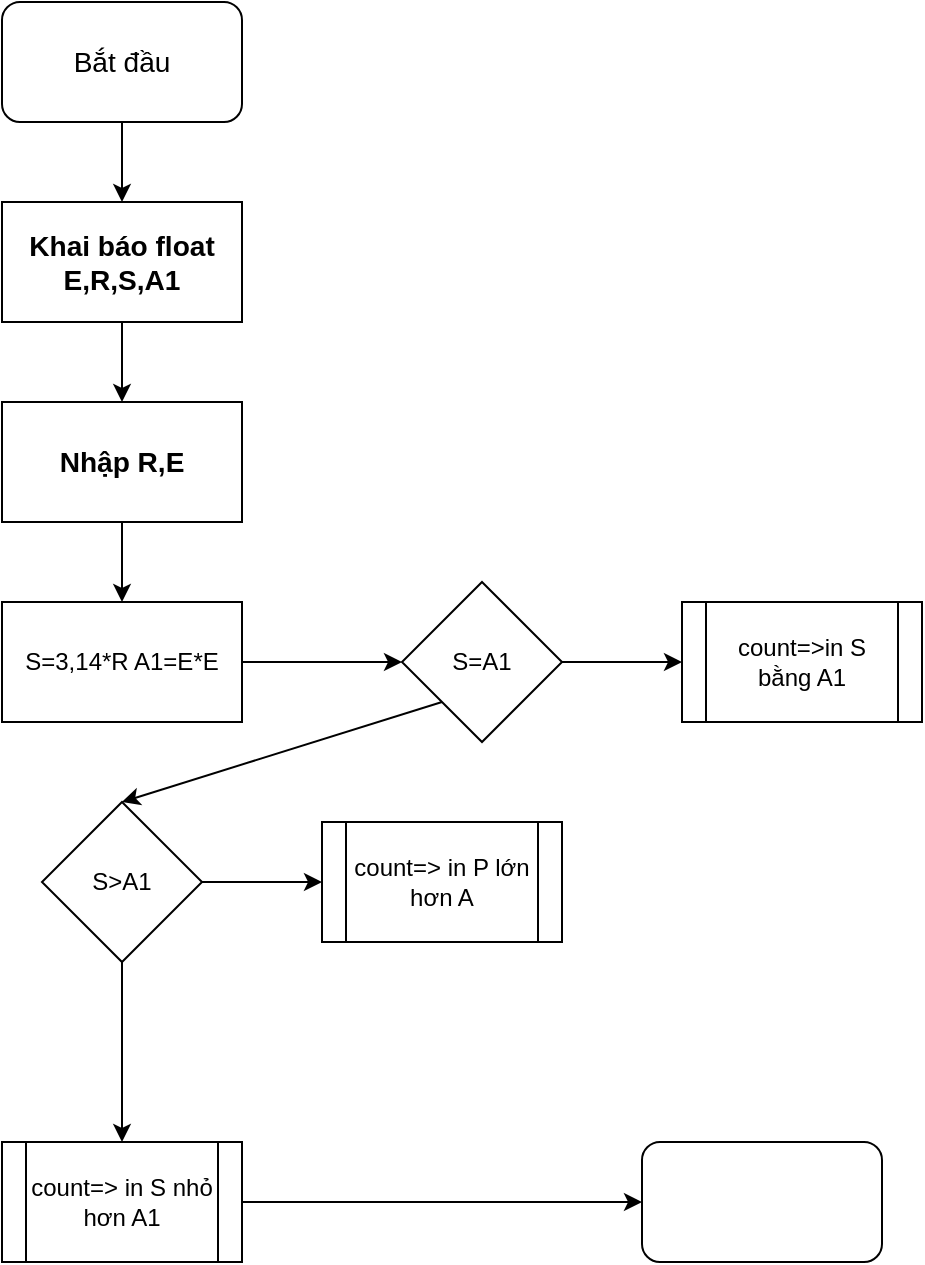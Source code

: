<mxfile>
    <diagram id="-eEuikTRIHbgTEuBT0R2" name="Page-1">
        <mxGraphModel dx="1130" dy="792" grid="1" gridSize="10" guides="1" tooltips="1" connect="1" arrows="1" fold="1" page="1" pageScale="1" pageWidth="850" pageHeight="1100" math="0" shadow="0">
            <root>
                <mxCell id="0"/>
                <mxCell id="1" parent="0"/>
                <mxCell id="7" value="" style="edgeStyle=none;html=1;" edge="1" parent="1" target="5">
                    <mxGeometry relative="1" as="geometry">
                        <mxPoint x="180" y="80" as="sourcePoint"/>
                    </mxGeometry>
                </mxCell>
                <mxCell id="13" value="" style="edgeStyle=none;html=1;" edge="1" parent="1" source="4" target="11">
                    <mxGeometry relative="1" as="geometry"/>
                </mxCell>
                <mxCell id="4" value="S=3,14*R A1=E*E" style="rounded=0;whiteSpace=wrap;html=1;" vertex="1" parent="1">
                    <mxGeometry x="120" y="320" width="120" height="60" as="geometry"/>
                </mxCell>
                <mxCell id="8" value="" style="edgeStyle=none;html=1;" edge="1" parent="1" source="5" target="6">
                    <mxGeometry relative="1" as="geometry"/>
                </mxCell>
                <mxCell id="5" value="&lt;h3&gt;Khai báo float E,R,S,A1&lt;/h3&gt;" style="rounded=0;whiteSpace=wrap;html=1;" vertex="1" parent="1">
                    <mxGeometry x="120" y="120" width="120" height="60" as="geometry"/>
                </mxCell>
                <mxCell id="9" value="" style="edgeStyle=none;html=1;" edge="1" parent="1" source="6" target="4">
                    <mxGeometry relative="1" as="geometry"/>
                </mxCell>
                <mxCell id="6" value="&lt;h3&gt;Nhập R,E&lt;/h3&gt;" style="rounded=0;whiteSpace=wrap;html=1;" vertex="1" parent="1">
                    <mxGeometry x="120" y="220" width="120" height="60" as="geometry"/>
                </mxCell>
                <mxCell id="10" value="&lt;h3&gt;&lt;span style=&quot;font-weight: 400;&quot;&gt;Bắt đầu&lt;/span&gt;&lt;/h3&gt;" style="rounded=1;whiteSpace=wrap;html=1;" vertex="1" parent="1">
                    <mxGeometry x="120" y="20" width="120" height="60" as="geometry"/>
                </mxCell>
                <mxCell id="14" value="" style="edgeStyle=none;html=1;" edge="1" parent="1" source="11" target="12">
                    <mxGeometry relative="1" as="geometry"/>
                </mxCell>
                <mxCell id="15" style="edgeStyle=none;html=1;exitX=0;exitY=1;exitDx=0;exitDy=0;entryX=0.5;entryY=0;entryDx=0;entryDy=0;" edge="1" parent="1" source="11" target="16">
                    <mxGeometry relative="1" as="geometry">
                        <mxPoint x="180" y="440" as="targetPoint"/>
                    </mxGeometry>
                </mxCell>
                <mxCell id="11" value="S=A1" style="rhombus;whiteSpace=wrap;html=1;" vertex="1" parent="1">
                    <mxGeometry x="320" y="310" width="80" height="80" as="geometry"/>
                </mxCell>
                <mxCell id="12" value="count=&amp;gt;in S bằng A1" style="shape=process;whiteSpace=wrap;html=1;backgroundOutline=1;" vertex="1" parent="1">
                    <mxGeometry x="460" y="320" width="120" height="60" as="geometry"/>
                </mxCell>
                <mxCell id="18" value="" style="edgeStyle=none;html=1;" edge="1" parent="1" source="16" target="17">
                    <mxGeometry relative="1" as="geometry"/>
                </mxCell>
                <mxCell id="20" value="" style="edgeStyle=none;html=1;" edge="1" parent="1" source="16" target="19">
                    <mxGeometry relative="1" as="geometry"/>
                </mxCell>
                <mxCell id="16" value="S&amp;gt;A1" style="rhombus;whiteSpace=wrap;html=1;" vertex="1" parent="1">
                    <mxGeometry x="140" y="420" width="80" height="80" as="geometry"/>
                </mxCell>
                <mxCell id="17" value="count=&amp;gt; in P lớn hơn A" style="shape=process;whiteSpace=wrap;html=1;backgroundOutline=1;" vertex="1" parent="1">
                    <mxGeometry x="280" y="430" width="120" height="60" as="geometry"/>
                </mxCell>
                <mxCell id="22" value="" style="edgeStyle=none;html=1;" edge="1" parent="1" source="19" target="21">
                    <mxGeometry relative="1" as="geometry"/>
                </mxCell>
                <mxCell id="19" value="count=&amp;gt; in S nhỏ hơn A1" style="shape=process;whiteSpace=wrap;html=1;backgroundOutline=1;" vertex="1" parent="1">
                    <mxGeometry x="120" y="590" width="120" height="60" as="geometry"/>
                </mxCell>
                <mxCell id="21" value="" style="rounded=1;whiteSpace=wrap;html=1;" vertex="1" parent="1">
                    <mxGeometry x="440" y="590" width="120" height="60" as="geometry"/>
                </mxCell>
            </root>
        </mxGraphModel>
    </diagram>
</mxfile>